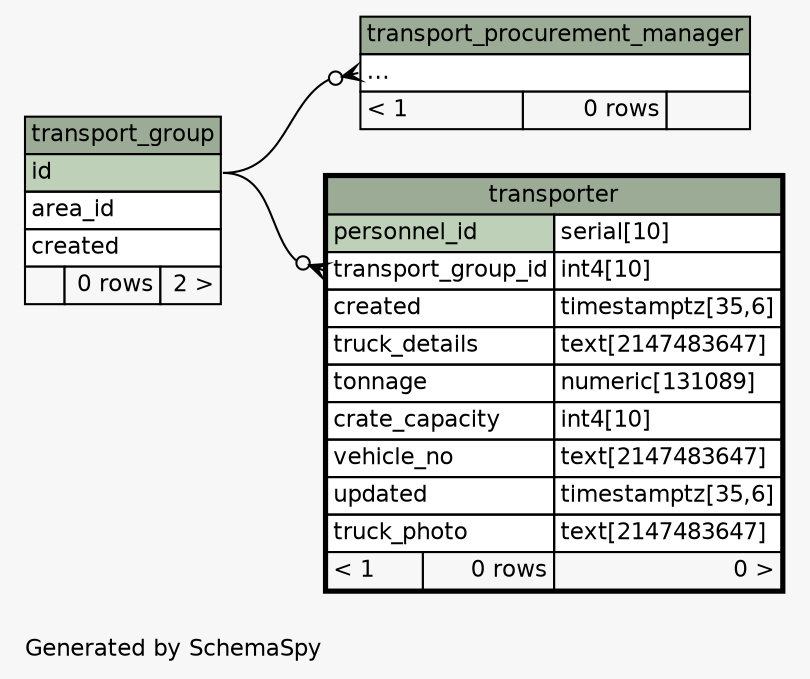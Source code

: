 // dot 2.38.0 on Linux 4.4.84-boot2docker
// SchemaSpy rev 590
digraph "twoDegreesRelationshipsDiagram" {
  graph [
    rankdir="RL"
    bgcolor="#f7f7f7"
    label="\nGenerated by SchemaSpy"
    labeljust="l"
    nodesep="0.18"
    ranksep="0.46"
    fontname="Helvetica"
    fontsize="11"
  ];
  node [
    fontname="Helvetica"
    fontsize="11"
    shape="plaintext"
  ];
  edge [
    arrowsize="0.8"
  ];
  "transport_procurement_manager":"elipses":w -> "transport_group":"id":e [arrowhead=none dir=back arrowtail=crowodot];
  "transporter":"transport_group_id":w -> "transport_group":"id":e [arrowhead=none dir=back arrowtail=crowodot];
  "transport_group" [
    label=<
    <TABLE BORDER="0" CELLBORDER="1" CELLSPACING="0" BGCOLOR="#ffffff">
      <TR><TD COLSPAN="3" BGCOLOR="#9bab96" ALIGN="CENTER">transport_group</TD></TR>
      <TR><TD PORT="id" COLSPAN="3" BGCOLOR="#bed1b8" ALIGN="LEFT">id</TD></TR>
      <TR><TD PORT="area_id" COLSPAN="3" ALIGN="LEFT">area_id</TD></TR>
      <TR><TD PORT="created" COLSPAN="3" ALIGN="LEFT">created</TD></TR>
      <TR><TD ALIGN="LEFT" BGCOLOR="#f7f7f7">  </TD><TD ALIGN="RIGHT" BGCOLOR="#f7f7f7">0 rows</TD><TD ALIGN="RIGHT" BGCOLOR="#f7f7f7">2 &gt;</TD></TR>
    </TABLE>>
    URL="transport_group.html"
    tooltip="transport_group"
  ];
  "transport_procurement_manager" [
    label=<
    <TABLE BORDER="0" CELLBORDER="1" CELLSPACING="0" BGCOLOR="#ffffff">
      <TR><TD COLSPAN="3" BGCOLOR="#9bab96" ALIGN="CENTER">transport_procurement_manager</TD></TR>
      <TR><TD PORT="elipses" COLSPAN="3" ALIGN="LEFT">...</TD></TR>
      <TR><TD ALIGN="LEFT" BGCOLOR="#f7f7f7">&lt; 1</TD><TD ALIGN="RIGHT" BGCOLOR="#f7f7f7">0 rows</TD><TD ALIGN="RIGHT" BGCOLOR="#f7f7f7">  </TD></TR>
    </TABLE>>
    URL="transport_procurement_manager.html"
    tooltip="transport_procurement_manager"
  ];
  "transporter" [
    label=<
    <TABLE BORDER="2" CELLBORDER="1" CELLSPACING="0" BGCOLOR="#ffffff">
      <TR><TD COLSPAN="3" BGCOLOR="#9bab96" ALIGN="CENTER">transporter</TD></TR>
      <TR><TD PORT="personnel_id" COLSPAN="2" BGCOLOR="#bed1b8" ALIGN="LEFT">personnel_id</TD><TD PORT="personnel_id.type" ALIGN="LEFT">serial[10]</TD></TR>
      <TR><TD PORT="transport_group_id" COLSPAN="2" ALIGN="LEFT">transport_group_id</TD><TD PORT="transport_group_id.type" ALIGN="LEFT">int4[10]</TD></TR>
      <TR><TD PORT="created" COLSPAN="2" ALIGN="LEFT">created</TD><TD PORT="created.type" ALIGN="LEFT">timestamptz[35,6]</TD></TR>
      <TR><TD PORT="truck_details" COLSPAN="2" ALIGN="LEFT">truck_details</TD><TD PORT="truck_details.type" ALIGN="LEFT">text[2147483647]</TD></TR>
      <TR><TD PORT="tonnage" COLSPAN="2" ALIGN="LEFT">tonnage</TD><TD PORT="tonnage.type" ALIGN="LEFT">numeric[131089]</TD></TR>
      <TR><TD PORT="crate_capacity" COLSPAN="2" ALIGN="LEFT">crate_capacity</TD><TD PORT="crate_capacity.type" ALIGN="LEFT">int4[10]</TD></TR>
      <TR><TD PORT="vehicle_no" COLSPAN="2" ALIGN="LEFT">vehicle_no</TD><TD PORT="vehicle_no.type" ALIGN="LEFT">text[2147483647]</TD></TR>
      <TR><TD PORT="updated" COLSPAN="2" ALIGN="LEFT">updated</TD><TD PORT="updated.type" ALIGN="LEFT">timestamptz[35,6]</TD></TR>
      <TR><TD PORT="truck_photo" COLSPAN="2" ALIGN="LEFT">truck_photo</TD><TD PORT="truck_photo.type" ALIGN="LEFT">text[2147483647]</TD></TR>
      <TR><TD ALIGN="LEFT" BGCOLOR="#f7f7f7">&lt; 1</TD><TD ALIGN="RIGHT" BGCOLOR="#f7f7f7">0 rows</TD><TD ALIGN="RIGHT" BGCOLOR="#f7f7f7">0 &gt;</TD></TR>
    </TABLE>>
    URL="transporter.html"
    tooltip="transporter"
  ];
}
